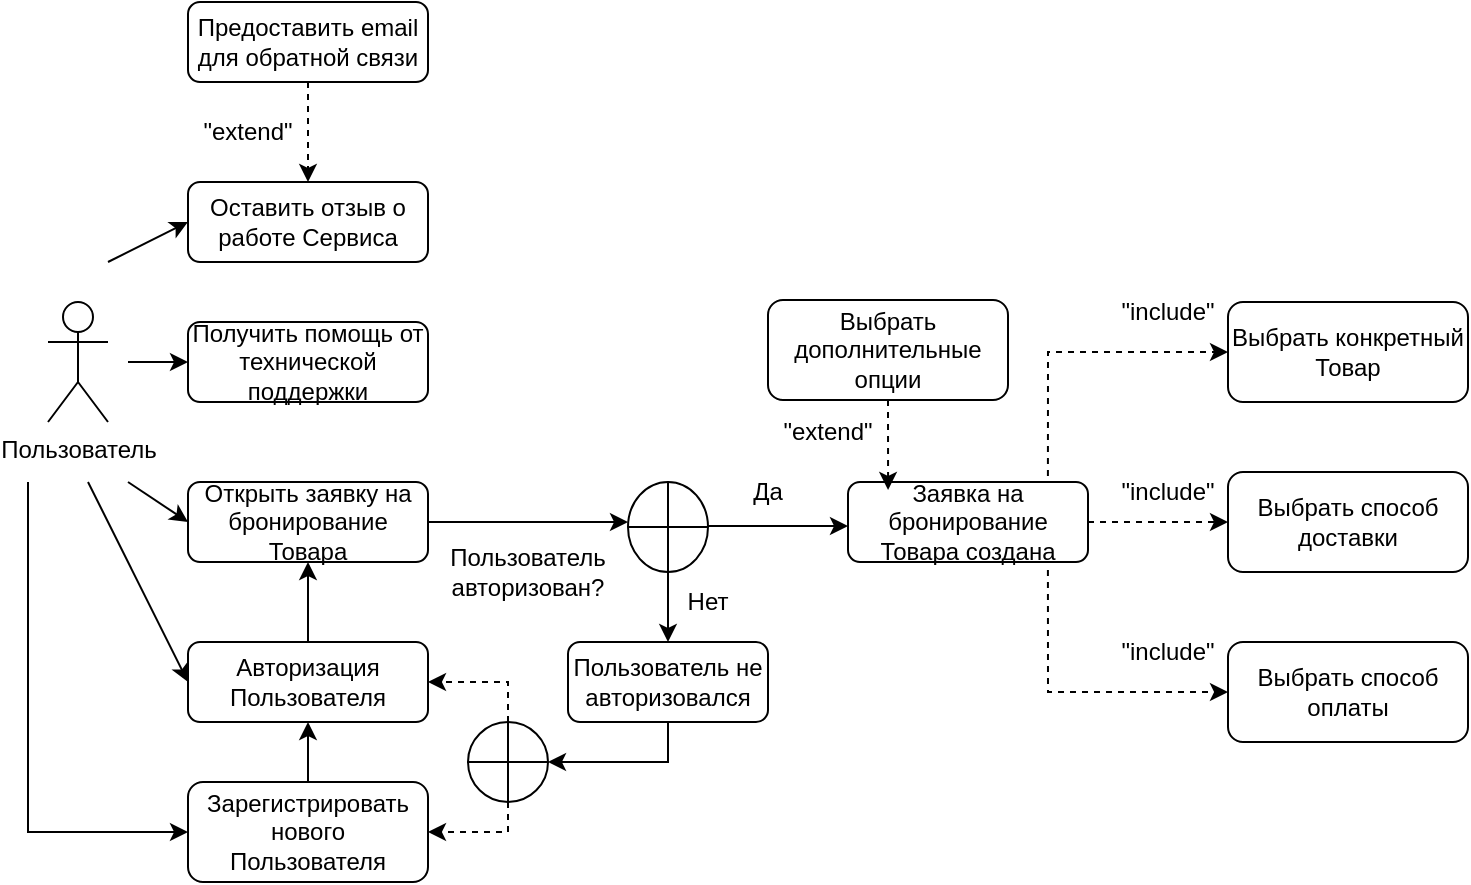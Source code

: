 <mxfile version="24.8.3">
  <diagram id="C5RBs43oDa-KdzZeNtuy" name="Page-1">
    <mxGraphModel dx="794" dy="660" grid="1" gridSize="10" guides="1" tooltips="1" connect="1" arrows="1" fold="1" page="1" pageScale="1" pageWidth="1169" pageHeight="827" math="0" shadow="0">
      <root>
        <mxCell id="WIyWlLk6GJQsqaUBKTNV-0" />
        <mxCell id="WIyWlLk6GJQsqaUBKTNV-1" parent="WIyWlLk6GJQsqaUBKTNV-0" />
        <mxCell id="4GGu_9tVLiwE7nT8yt3T-5" value="Открыть заявку на бронирование Товара" style="rounded=1;whiteSpace=wrap;html=1;fontSize=12;glass=0;strokeWidth=1;shadow=0;" parent="WIyWlLk6GJQsqaUBKTNV-1" vertex="1">
          <mxGeometry x="200" y="440" width="120" height="40" as="geometry" />
        </mxCell>
        <mxCell id="4GGu_9tVLiwE7nT8yt3T-15" value="Зарегистрировать нового Пользователя" style="rounded=1;whiteSpace=wrap;html=1;fontSize=12;glass=0;strokeWidth=1;shadow=0;" parent="WIyWlLk6GJQsqaUBKTNV-1" vertex="1">
          <mxGeometry x="200" y="590" width="120" height="50" as="geometry" />
        </mxCell>
        <mxCell id="4GGu_9tVLiwE7nT8yt3T-21" value="Пользователь" style="shape=umlActor;verticalLabelPosition=bottom;verticalAlign=top;html=1;outlineConnect=0;" parent="WIyWlLk6GJQsqaUBKTNV-1" vertex="1">
          <mxGeometry x="130" y="350" width="30" height="60" as="geometry" />
        </mxCell>
        <mxCell id="4GGu_9tVLiwE7nT8yt3T-24" value="" style="endArrow=classic;html=1;rounded=0;" parent="WIyWlLk6GJQsqaUBKTNV-1" edge="1">
          <mxGeometry width="50" height="50" relative="1" as="geometry">
            <mxPoint x="170" y="440" as="sourcePoint" />
            <mxPoint x="200" y="460" as="targetPoint" />
          </mxGeometry>
        </mxCell>
        <mxCell id="4GGu_9tVLiwE7nT8yt3T-27" value="" style="endArrow=classic;html=1;rounded=0;entryX=0;entryY=0.5;entryDx=0;entryDy=0;exitX=1;exitY=0.5;exitDx=0;exitDy=0;" parent="WIyWlLk6GJQsqaUBKTNV-1" source="4GGu_9tVLiwE7nT8yt3T-5" edge="1">
          <mxGeometry width="50" height="50" relative="1" as="geometry">
            <mxPoint x="370" y="650" as="sourcePoint" />
            <mxPoint x="420" y="460" as="targetPoint" />
          </mxGeometry>
        </mxCell>
        <mxCell id="4GGu_9tVLiwE7nT8yt3T-29" value="Получить помощь от технической поддержки" style="rounded=1;whiteSpace=wrap;html=1;" parent="WIyWlLk6GJQsqaUBKTNV-1" vertex="1">
          <mxGeometry x="200" y="360" width="120" height="40" as="geometry" />
        </mxCell>
        <mxCell id="4GGu_9tVLiwE7nT8yt3T-30" value="Оставить отзыв о работе Сервиса" style="rounded=1;whiteSpace=wrap;html=1;" parent="WIyWlLk6GJQsqaUBKTNV-1" vertex="1">
          <mxGeometry x="200" y="290" width="120" height="40" as="geometry" />
        </mxCell>
        <mxCell id="4GGu_9tVLiwE7nT8yt3T-33" value="Пользователь авторизован?" style="text;html=1;align=center;verticalAlign=middle;whiteSpace=wrap;rounded=0;" parent="WIyWlLk6GJQsqaUBKTNV-1" vertex="1">
          <mxGeometry x="340" y="470" width="60" height="30" as="geometry" />
        </mxCell>
        <mxCell id="4GGu_9tVLiwE7nT8yt3T-35" value="Нет" style="text;html=1;align=center;verticalAlign=middle;whiteSpace=wrap;rounded=0;" parent="WIyWlLk6GJQsqaUBKTNV-1" vertex="1">
          <mxGeometry x="430" y="485" width="60" height="30" as="geometry" />
        </mxCell>
        <mxCell id="4GGu_9tVLiwE7nT8yt3T-37" value="" style="endArrow=classic;html=1;rounded=0;entryX=0;entryY=0.5;entryDx=0;entryDy=0;" parent="WIyWlLk6GJQsqaUBKTNV-1" target="4GGu_9tVLiwE7nT8yt3T-29" edge="1">
          <mxGeometry width="50" height="50" relative="1" as="geometry">
            <mxPoint x="170" y="380" as="sourcePoint" />
            <mxPoint x="200" y="290" as="targetPoint" />
          </mxGeometry>
        </mxCell>
        <mxCell id="4GGu_9tVLiwE7nT8yt3T-38" value="" style="endArrow=classic;html=1;rounded=0;exitX=0.5;exitY=0;exitDx=0;exitDy=0;entryX=0.5;entryY=1;entryDx=0;entryDy=0;" parent="WIyWlLk6GJQsqaUBKTNV-1" source="4GGu_9tVLiwE7nT8yt3T-15" target="4GGu_9tVLiwE7nT8yt3T-40" edge="1">
          <mxGeometry width="50" height="50" relative="1" as="geometry">
            <mxPoint x="270" y="680" as="sourcePoint" />
            <mxPoint x="340" y="680" as="targetPoint" />
          </mxGeometry>
        </mxCell>
        <mxCell id="4GGu_9tVLiwE7nT8yt3T-39" value="Да" style="text;html=1;align=center;verticalAlign=middle;whiteSpace=wrap;rounded=0;" parent="WIyWlLk6GJQsqaUBKTNV-1" vertex="1">
          <mxGeometry x="460" y="430" width="60" height="30" as="geometry" />
        </mxCell>
        <mxCell id="4GGu_9tVLiwE7nT8yt3T-40" value="Авторизация Пользователя" style="rounded=1;whiteSpace=wrap;html=1;" parent="WIyWlLk6GJQsqaUBKTNV-1" vertex="1">
          <mxGeometry x="200" y="520" width="120" height="40" as="geometry" />
        </mxCell>
        <mxCell id="4GGu_9tVLiwE7nT8yt3T-41" value="" style="endArrow=classic;html=1;rounded=0;" parent="WIyWlLk6GJQsqaUBKTNV-1" edge="1">
          <mxGeometry width="50" height="50" relative="1" as="geometry">
            <mxPoint x="150" y="440" as="sourcePoint" />
            <mxPoint x="200" y="540" as="targetPoint" />
          </mxGeometry>
        </mxCell>
        <mxCell id="4GGu_9tVLiwE7nT8yt3T-42" value="" style="endArrow=classic;html=1;rounded=0;entryX=0.5;entryY=1;entryDx=0;entryDy=0;" parent="WIyWlLk6GJQsqaUBKTNV-1" target="4GGu_9tVLiwE7nT8yt3T-5" edge="1">
          <mxGeometry width="50" height="50" relative="1" as="geometry">
            <mxPoint x="260" y="520" as="sourcePoint" />
            <mxPoint x="310" y="470" as="targetPoint" />
          </mxGeometry>
        </mxCell>
        <mxCell id="4GGu_9tVLiwE7nT8yt3T-46" value="Пользователь не авторизовался" style="rounded=1;whiteSpace=wrap;html=1;" parent="WIyWlLk6GJQsqaUBKTNV-1" vertex="1">
          <mxGeometry x="390" y="520" width="100" height="40" as="geometry" />
        </mxCell>
        <mxCell id="4GGu_9tVLiwE7nT8yt3T-49" value="" style="endArrow=classic;html=1;rounded=0;exitX=0.5;exitY=1;exitDx=0;exitDy=0;entryX=0.5;entryY=0;entryDx=0;entryDy=0;" parent="WIyWlLk6GJQsqaUBKTNV-1" source="4GGu_9tVLiwE7nT8yt3T-53" target="4GGu_9tVLiwE7nT8yt3T-46" edge="1">
          <mxGeometry width="50" height="50" relative="1" as="geometry">
            <mxPoint x="445" y="485" as="sourcePoint" />
            <mxPoint x="585" y="460" as="targetPoint" />
          </mxGeometry>
        </mxCell>
        <mxCell id="4GGu_9tVLiwE7nT8yt3T-51" value="" style="endArrow=classic;html=1;rounded=0;entryX=0;entryY=0.5;entryDx=0;entryDy=0;edgeStyle=orthogonalEdgeStyle;" parent="WIyWlLk6GJQsqaUBKTNV-1" target="4GGu_9tVLiwE7nT8yt3T-15" edge="1">
          <mxGeometry width="50" height="50" relative="1" as="geometry">
            <mxPoint x="120" y="440" as="sourcePoint" />
            <mxPoint x="170" y="590" as="targetPoint" />
            <Array as="points">
              <mxPoint x="120" y="615" />
            </Array>
          </mxGeometry>
        </mxCell>
        <mxCell id="4GGu_9tVLiwE7nT8yt3T-52" value="" style="endArrow=classic;html=1;rounded=0;entryX=0;entryY=0.5;entryDx=0;entryDy=0;" parent="WIyWlLk6GJQsqaUBKTNV-1" target="4GGu_9tVLiwE7nT8yt3T-30" edge="1">
          <mxGeometry width="50" height="50" relative="1" as="geometry">
            <mxPoint x="160" y="330" as="sourcePoint" />
            <mxPoint x="190" y="290" as="targetPoint" />
          </mxGeometry>
        </mxCell>
        <mxCell id="4GGu_9tVLiwE7nT8yt3T-53" value="" style="shape=orEllipse;perimeter=ellipsePerimeter;whiteSpace=wrap;html=1;backgroundOutline=1;" parent="WIyWlLk6GJQsqaUBKTNV-1" vertex="1">
          <mxGeometry x="420" y="440" width="40" height="45" as="geometry" />
        </mxCell>
        <mxCell id="4GGu_9tVLiwE7nT8yt3T-54" value="" style="endArrow=classic;html=1;rounded=0;" parent="WIyWlLk6GJQsqaUBKTNV-1" edge="1">
          <mxGeometry width="50" height="50" relative="1" as="geometry">
            <mxPoint x="460" y="462" as="sourcePoint" />
            <mxPoint x="530" y="462" as="targetPoint" />
          </mxGeometry>
        </mxCell>
        <mxCell id="4GGu_9tVLiwE7nT8yt3T-55" value="" style="endArrow=classic;html=1;rounded=0;entryX=0.5;entryY=0;entryDx=0;entryDy=0;dashed=1;" parent="WIyWlLk6GJQsqaUBKTNV-1" target="4GGu_9tVLiwE7nT8yt3T-30" edge="1">
          <mxGeometry width="50" height="50" relative="1" as="geometry">
            <mxPoint x="260" y="240" as="sourcePoint" />
            <mxPoint x="310" y="180" as="targetPoint" />
          </mxGeometry>
        </mxCell>
        <mxCell id="4GGu_9tVLiwE7nT8yt3T-56" value="Предоставить email для обратной связи" style="rounded=1;whiteSpace=wrap;html=1;" parent="WIyWlLk6GJQsqaUBKTNV-1" vertex="1">
          <mxGeometry x="200" y="200" width="120" height="40" as="geometry" />
        </mxCell>
        <mxCell id="4GGu_9tVLiwE7nT8yt3T-57" value="&quot;extend&quot;" style="text;html=1;align=center;verticalAlign=middle;whiteSpace=wrap;rounded=0;" parent="WIyWlLk6GJQsqaUBKTNV-1" vertex="1">
          <mxGeometry x="200" y="250" width="60" height="30" as="geometry" />
        </mxCell>
        <mxCell id="4GGu_9tVLiwE7nT8yt3T-58" value="" style="shape=orEllipse;perimeter=ellipsePerimeter;whiteSpace=wrap;html=1;backgroundOutline=1;" parent="WIyWlLk6GJQsqaUBKTNV-1" vertex="1">
          <mxGeometry x="340" y="560" width="40" height="40" as="geometry" />
        </mxCell>
        <mxCell id="4GGu_9tVLiwE7nT8yt3T-59" value="" style="endArrow=classic;html=1;rounded=0;entryX=1;entryY=0.5;entryDx=0;entryDy=0;exitX=0.5;exitY=1;exitDx=0;exitDy=0;edgeStyle=orthogonalEdgeStyle;" parent="WIyWlLk6GJQsqaUBKTNV-1" source="4GGu_9tVLiwE7nT8yt3T-46" target="4GGu_9tVLiwE7nT8yt3T-58" edge="1">
          <mxGeometry width="50" height="50" relative="1" as="geometry">
            <mxPoint x="400" y="660" as="sourcePoint" />
            <mxPoint x="450" y="610" as="targetPoint" />
          </mxGeometry>
        </mxCell>
        <mxCell id="4GGu_9tVLiwE7nT8yt3T-60" value="" style="endArrow=classic;html=1;rounded=0;entryX=1;entryY=0.5;entryDx=0;entryDy=0;exitX=0.5;exitY=0;exitDx=0;exitDy=0;edgeStyle=orthogonalEdgeStyle;dashed=1;" parent="WIyWlLk6GJQsqaUBKTNV-1" source="4GGu_9tVLiwE7nT8yt3T-58" target="4GGu_9tVLiwE7nT8yt3T-40" edge="1">
          <mxGeometry width="50" height="50" relative="1" as="geometry">
            <mxPoint x="435" y="680" as="sourcePoint" />
            <mxPoint x="485" y="630" as="targetPoint" />
          </mxGeometry>
        </mxCell>
        <mxCell id="4GGu_9tVLiwE7nT8yt3T-61" value="" style="endArrow=classic;html=1;rounded=0;entryX=1;entryY=0.5;entryDx=0;entryDy=0;exitX=0.5;exitY=1;exitDx=0;exitDy=0;edgeStyle=orthogonalEdgeStyle;dashed=1;" parent="WIyWlLk6GJQsqaUBKTNV-1" source="4GGu_9tVLiwE7nT8yt3T-58" target="4GGu_9tVLiwE7nT8yt3T-15" edge="1">
          <mxGeometry width="50" height="50" relative="1" as="geometry">
            <mxPoint x="390" y="710" as="sourcePoint" />
            <mxPoint x="440" y="660" as="targetPoint" />
          </mxGeometry>
        </mxCell>
        <mxCell id="4GGu_9tVLiwE7nT8yt3T-62" value="Заявка на бронирование Товара создана" style="rounded=1;whiteSpace=wrap;html=1;fontSize=12;glass=0;strokeWidth=1;shadow=0;" parent="WIyWlLk6GJQsqaUBKTNV-1" vertex="1">
          <mxGeometry x="530" y="440" width="120" height="40" as="geometry" />
        </mxCell>
        <mxCell id="4GGu_9tVLiwE7nT8yt3T-63" value="Выбрать дополнительные опции" style="rounded=1;whiteSpace=wrap;html=1;fontSize=12;glass=0;strokeWidth=1;shadow=0;" parent="WIyWlLk6GJQsqaUBKTNV-1" vertex="1">
          <mxGeometry x="490" y="349" width="120" height="50" as="geometry" />
        </mxCell>
        <mxCell id="4GGu_9tVLiwE7nT8yt3T-64" value="" style="endArrow=classic;html=1;rounded=0;exitX=0.5;exitY=1;exitDx=0;exitDy=0;dashed=1;entryX=0.167;entryY=0.1;entryDx=0;entryDy=0;entryPerimeter=0;" parent="WIyWlLk6GJQsqaUBKTNV-1" source="4GGu_9tVLiwE7nT8yt3T-63" target="4GGu_9tVLiwE7nT8yt3T-62" edge="1">
          <mxGeometry width="50" height="50" relative="1" as="geometry">
            <mxPoint x="610" y="610" as="sourcePoint" />
            <mxPoint x="660" y="560" as="targetPoint" />
          </mxGeometry>
        </mxCell>
        <mxCell id="4GGu_9tVLiwE7nT8yt3T-65" value="&quot;extend&quot;" style="text;html=1;align=center;verticalAlign=middle;whiteSpace=wrap;rounded=0;" parent="WIyWlLk6GJQsqaUBKTNV-1" vertex="1">
          <mxGeometry x="490" y="400" width="60" height="30" as="geometry" />
        </mxCell>
        <mxCell id="4GGu_9tVLiwE7nT8yt3T-67" value="Выбрать конкретный Товар" style="rounded=1;whiteSpace=wrap;html=1;fontSize=12;glass=0;strokeWidth=1;shadow=0;" parent="WIyWlLk6GJQsqaUBKTNV-1" vertex="1">
          <mxGeometry x="720" y="350" width="120" height="50" as="geometry" />
        </mxCell>
        <mxCell id="4GGu_9tVLiwE7nT8yt3T-68" value="Выбрать способ доставки" style="rounded=1;whiteSpace=wrap;html=1;fontSize=12;glass=0;strokeWidth=1;shadow=0;" parent="WIyWlLk6GJQsqaUBKTNV-1" vertex="1">
          <mxGeometry x="720" y="435" width="120" height="50" as="geometry" />
        </mxCell>
        <mxCell id="4GGu_9tVLiwE7nT8yt3T-69" value="Выбрать способ оплаты" style="rounded=1;whiteSpace=wrap;html=1;fontSize=12;glass=0;strokeWidth=1;shadow=0;" parent="WIyWlLk6GJQsqaUBKTNV-1" vertex="1">
          <mxGeometry x="720" y="520" width="120" height="50" as="geometry" />
        </mxCell>
        <mxCell id="4GGu_9tVLiwE7nT8yt3T-71" value="" style="endArrow=classic;html=1;rounded=0;exitX=1;exitY=0.5;exitDx=0;exitDy=0;dashed=1;entryX=0;entryY=0.5;entryDx=0;entryDy=0;" parent="WIyWlLk6GJQsqaUBKTNV-1" source="4GGu_9tVLiwE7nT8yt3T-62" target="4GGu_9tVLiwE7nT8yt3T-68" edge="1">
          <mxGeometry width="50" height="50" relative="1" as="geometry">
            <mxPoint x="595" y="650" as="sourcePoint" />
            <mxPoint x="670" y="500" as="targetPoint" />
          </mxGeometry>
        </mxCell>
        <mxCell id="4GGu_9tVLiwE7nT8yt3T-73" value="&quot;include&quot;" style="text;html=1;align=center;verticalAlign=middle;whiteSpace=wrap;rounded=0;" parent="WIyWlLk6GJQsqaUBKTNV-1" vertex="1">
          <mxGeometry x="660" y="430" width="60" height="30" as="geometry" />
        </mxCell>
        <mxCell id="4GGu_9tVLiwE7nT8yt3T-74" value="&quot;include&quot;" style="text;html=1;align=center;verticalAlign=middle;whiteSpace=wrap;rounded=0;" parent="WIyWlLk6GJQsqaUBKTNV-1" vertex="1">
          <mxGeometry x="660" y="510" width="60" height="30" as="geometry" />
        </mxCell>
        <mxCell id="4GGu_9tVLiwE7nT8yt3T-75" value="&quot;include&quot;" style="text;html=1;align=center;verticalAlign=middle;whiteSpace=wrap;rounded=0;" parent="WIyWlLk6GJQsqaUBKTNV-1" vertex="1">
          <mxGeometry x="660" y="340" width="60" height="30" as="geometry" />
        </mxCell>
        <mxCell id="vE6uZqYyTaRryH4ii_Ud-0" value="" style="endArrow=classic;html=1;rounded=0;exitX=0.833;exitY=-0.075;exitDx=0;exitDy=0;exitPerimeter=0;entryX=0;entryY=0.5;entryDx=0;entryDy=0;edgeStyle=orthogonalEdgeStyle;dashed=1;" edge="1" parent="WIyWlLk6GJQsqaUBKTNV-1" source="4GGu_9tVLiwE7nT8yt3T-62" target="4GGu_9tVLiwE7nT8yt3T-67">
          <mxGeometry width="50" height="50" relative="1" as="geometry">
            <mxPoint x="670" y="240" as="sourcePoint" />
            <mxPoint x="720" y="190" as="targetPoint" />
            <Array as="points">
              <mxPoint x="630" y="375" />
            </Array>
          </mxGeometry>
        </mxCell>
        <mxCell id="vE6uZqYyTaRryH4ii_Ud-1" value="" style="endArrow=classic;html=1;rounded=0;entryX=0;entryY=0.5;entryDx=0;entryDy=0;exitX=0.833;exitY=1.1;exitDx=0;exitDy=0;exitPerimeter=0;edgeStyle=orthogonalEdgeStyle;dashed=1;" edge="1" parent="WIyWlLk6GJQsqaUBKTNV-1" source="4GGu_9tVLiwE7nT8yt3T-62" target="4GGu_9tVLiwE7nT8yt3T-69">
          <mxGeometry width="50" height="50" relative="1" as="geometry">
            <mxPoint x="665" y="640" as="sourcePoint" />
            <mxPoint x="715" y="590" as="targetPoint" />
            <Array as="points">
              <mxPoint x="630" y="545" />
            </Array>
          </mxGeometry>
        </mxCell>
      </root>
    </mxGraphModel>
  </diagram>
</mxfile>
